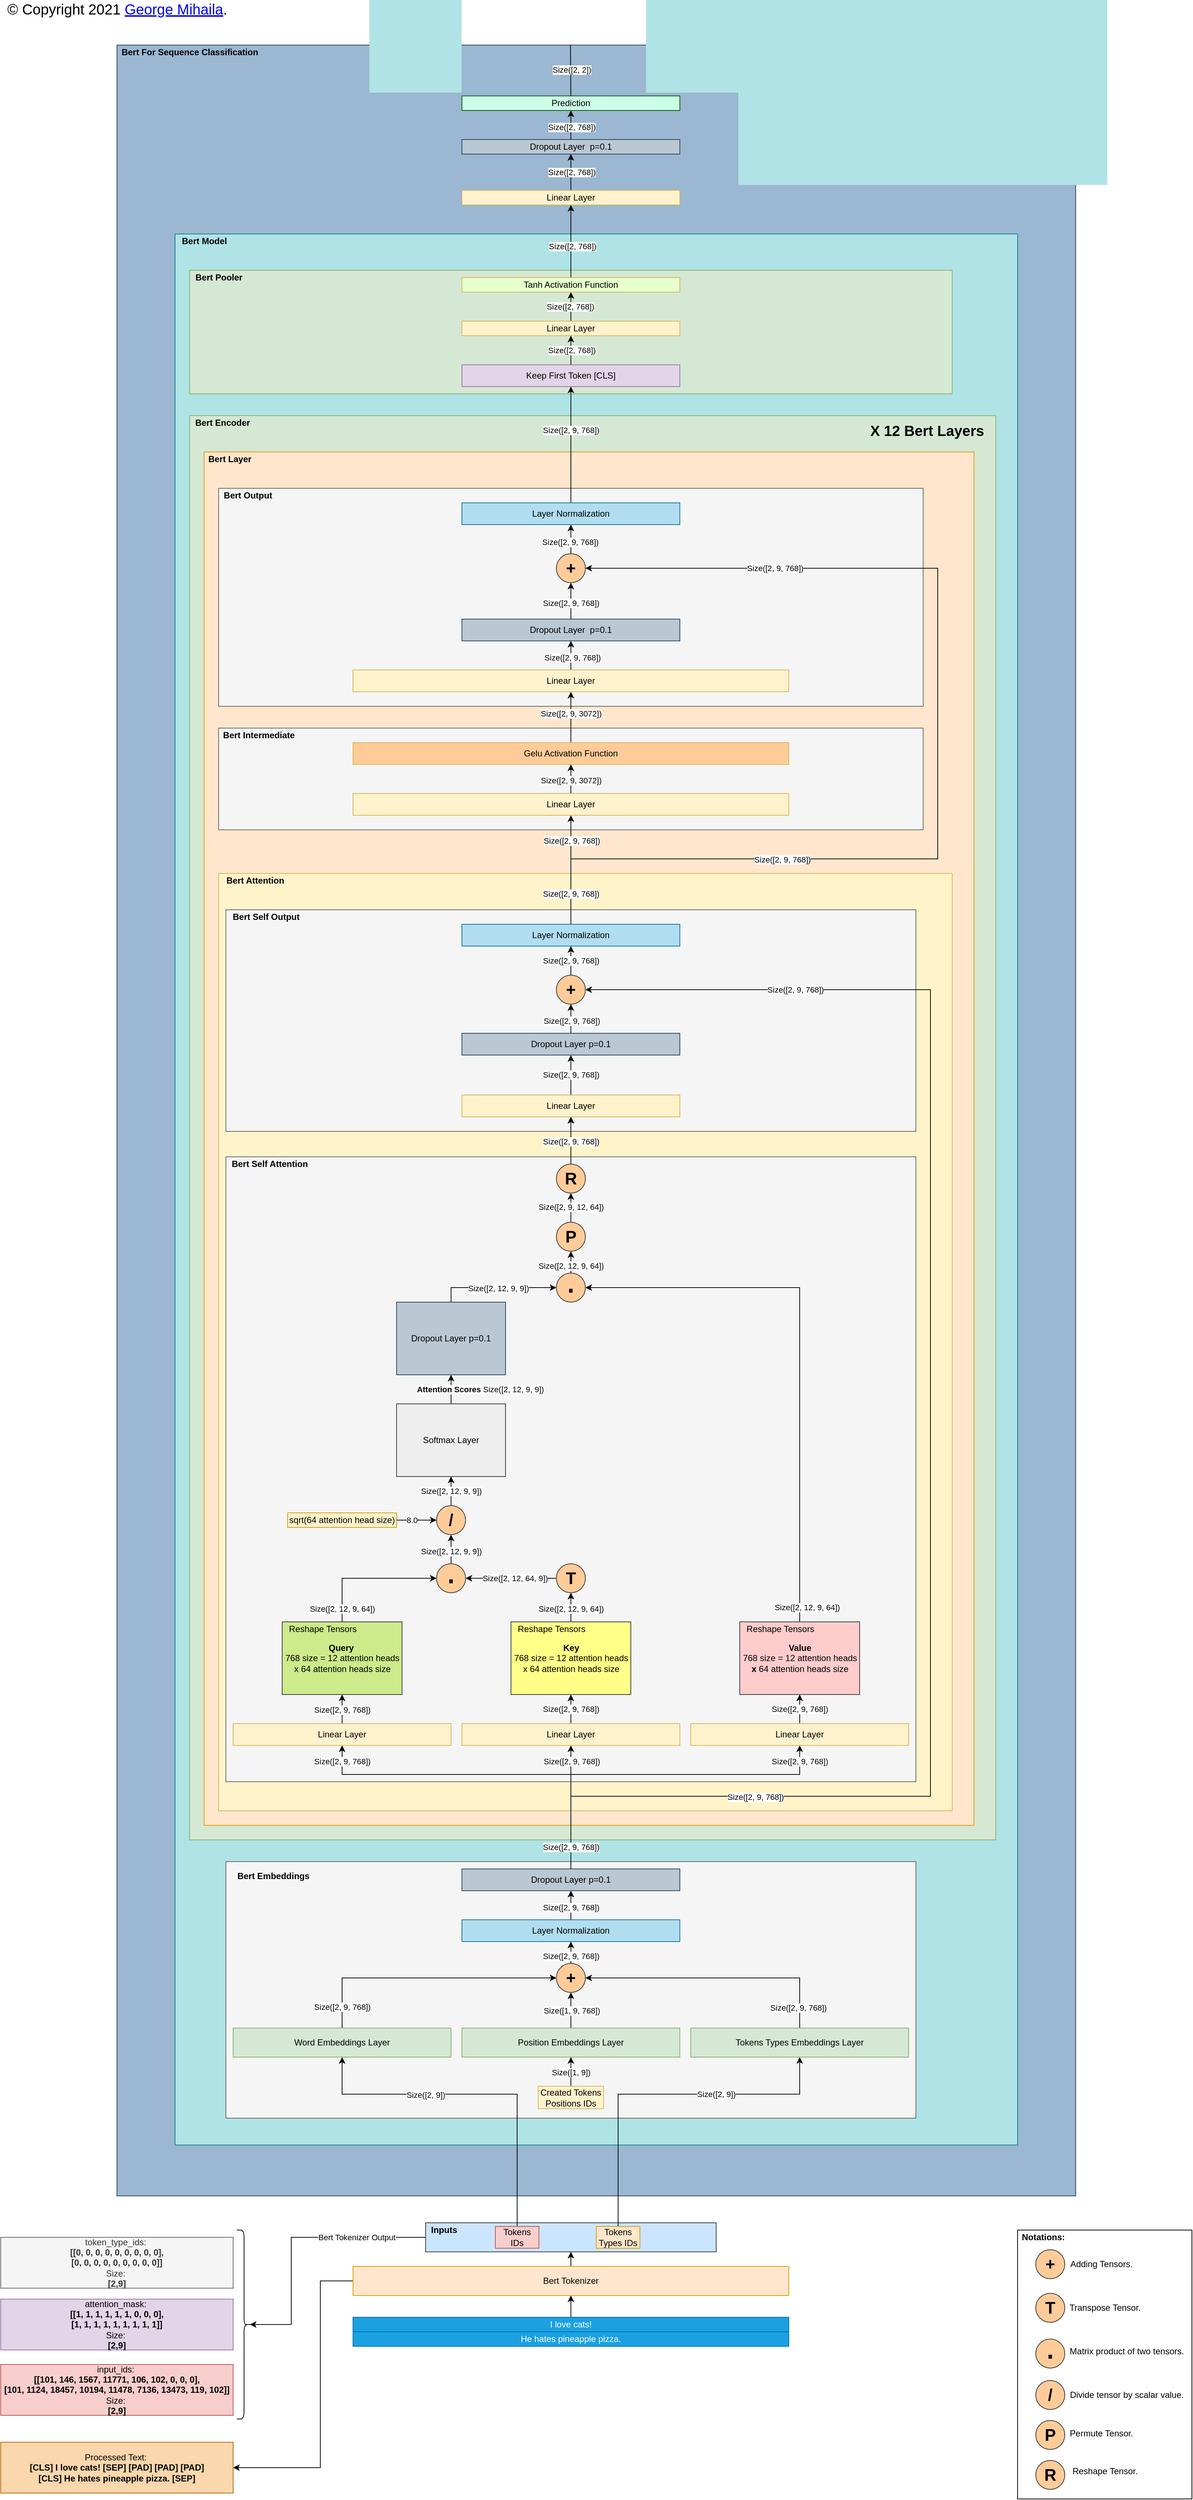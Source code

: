 <mxfile version="13.6.2" type="device"><diagram id="_HLWoPTl8mygX4-KRio4" name="Page-1"><mxGraphModel dx="1796" dy="2830" grid="1" gridSize="10" guides="1" tooltips="1" connect="1" arrows="1" fold="1" page="1" pageScale="1" pageWidth="850" pageHeight="1100" math="0" shadow="0"><root><mxCell id="0"/><mxCell id="1" parent="0"/><mxCell id="aA5mKK5azMRMXM0Omi67-306" value="" style="rounded=0;whiteSpace=wrap;html=1;fillColor=none;" parent="1" vertex="1"><mxGeometry x="1000" y="1567" width="240" height="370" as="geometry"/></mxCell><mxCell id="aA5mKK5azMRMXM0Omi67-301" value="" style="rounded=0;whiteSpace=wrap;html=1;fontColor=#ffffff;strokeColor=#314354;fillColor=#9BB7D1;" parent="1" vertex="1"><mxGeometry x="-240" y="-1440" width="1320" height="2960" as="geometry"/></mxCell><mxCell id="aA5mKK5azMRMXM0Omi67-231" value="" style="rounded=0;whiteSpace=wrap;html=1;fillColor=#b0e3e6;strokeColor=#0e8088;" parent="1" vertex="1"><mxGeometry x="-160" y="-1180" width="1160" height="2630" as="geometry"/></mxCell><mxCell id="aA5mKK5azMRMXM0Omi67-4" value="" style="rounded=0;whiteSpace=wrap;html=1;fillColor=#d5e8d4;strokeColor=#82b366;" parent="1" vertex="1"><mxGeometry x="-140" y="-1130" width="1050" height="170" as="geometry"/></mxCell><mxCell id="aA5mKK5azMRMXM0Omi67-210" value="" style="rounded=0;whiteSpace=wrap;html=1;fillColor=#d5e8d4;strokeColor=#82b366;" parent="1" vertex="1"><mxGeometry x="-140" y="-930" width="1110" height="1960" as="geometry"/></mxCell><mxCell id="aA5mKK5azMRMXM0Omi67-207" value="" style="rounded=0;whiteSpace=wrap;html=1;fillColor=#ffe6cc;strokeColor=#d79b00;" parent="1" vertex="1"><mxGeometry x="-120" y="-880" width="1060" height="1890" as="geometry"/></mxCell><mxCell id="k_VN-abqXO1knsiIaAok-62" value="" style="rounded=0;whiteSpace=wrap;html=1;fillColor=#f5f5f5;strokeColor=#666666;fontColor=#333333;" parent="1" vertex="1"><mxGeometry x="-100" y="-830" width="970" height="300" as="geometry"/></mxCell><mxCell id="aA5mKK5azMRMXM0Omi67-193" value="" style="rounded=0;whiteSpace=wrap;html=1;fontColor=#333333;fillColor=#f5f5f5;strokeColor=#666666;" parent="1" vertex="1"><mxGeometry x="-100" y="-500" width="970" height="140" as="geometry"/></mxCell><mxCell id="aA5mKK5azMRMXM0Omi67-185" value="" style="rounded=0;whiteSpace=wrap;html=1;strokeColor=#d6b656;fillColor=#FFF4C9;" parent="1" vertex="1"><mxGeometry x="-100" y="-300" width="1010" height="1290" as="geometry"/></mxCell><mxCell id="aA5mKK5azMRMXM0Omi67-183" value="" style="rounded=0;whiteSpace=wrap;html=1;fillColor=#f5f5f5;strokeColor=#666666;fontColor=#333333;" parent="1" vertex="1"><mxGeometry x="-90" y="-250" width="950" height="305" as="geometry"/></mxCell><mxCell id="aA5mKK5azMRMXM0Omi67-256" value="" style="edgeStyle=orthogonalEdgeStyle;rounded=0;orthogonalLoop=1;jettySize=auto;html=1;fontColor=#000000;" parent="1" source="aA5mKK5azMRMXM0Omi67-171" target="aA5mKK5azMRMXM0Omi67-173" edge="1"><mxGeometry relative="1" as="geometry"/></mxCell><mxCell id="aA5mKK5azMRMXM0Omi67-171" value="" style="rounded=0;whiteSpace=wrap;html=1;fillColor=#f5f5f5;strokeColor=#666666;fontColor=#333333;" parent="1" vertex="1"><mxGeometry x="-90" y="90" width="950" height="860" as="geometry"/></mxCell><mxCell id="aA5mKK5azMRMXM0Omi67-234" style="edgeStyle=orthogonalEdgeStyle;rounded=0;orthogonalLoop=1;jettySize=auto;html=1;exitX=0;exitY=0.5;exitDx=0;exitDy=0;entryX=0.1;entryY=0.5;entryDx=0;entryDy=0;entryPerimeter=0;fontColor=#000000;" parent="1" source="aA5mKK5azMRMXM0Omi67-156" target="aA5mKK5azMRMXM0Omi67-233" edge="1"><mxGeometry relative="1" as="geometry"><Array as="points"><mxPoint y="1577"/><mxPoint y="1697"/></Array></mxGeometry></mxCell><mxCell id="aA5mKK5azMRMXM0Omi67-235" value="Bert Tokenizer Output" style="edgeLabel;html=1;align=center;verticalAlign=middle;resizable=0;points=[];fontColor=#000000;" parent="aA5mKK5azMRMXM0Omi67-234" vertex="1" connectable="0"><mxGeometry x="-0.423" relative="1" as="geometry"><mxPoint x="9.29" as="offset"/></mxGeometry></mxCell><mxCell id="aA5mKK5azMRMXM0Omi67-156" value="" style="rounded=0;whiteSpace=wrap;html=1;fillColor=#cce5ff;strokeColor=#36393d;" parent="1" vertex="1"><mxGeometry x="185" y="1557" width="400" height="40" as="geometry"/></mxCell><mxCell id="aA5mKK5azMRMXM0Omi67-82" value="" style="rounded=0;whiteSpace=wrap;html=1;fillColor=#f5f5f5;strokeColor=#666666;fontColor=#333333;" parent="1" vertex="1"><mxGeometry x="-90" y="1060" width="950" height="353" as="geometry"/></mxCell><mxCell id="aA5mKK5azMRMXM0Omi67-70" style="edgeStyle=orthogonalEdgeStyle;rounded=0;orthogonalLoop=1;jettySize=auto;html=1;exitX=0.5;exitY=0;exitDx=0;exitDy=0;entryX=0.5;entryY=1;entryDx=0;entryDy=0;" parent="1" source="k_VN-abqXO1knsiIaAok-1" target="k_VN-abqXO1knsiIaAok-2" edge="1"><mxGeometry relative="1" as="geometry"/></mxCell><mxCell id="k_VN-abqXO1knsiIaAok-1" value="I love cats!" style="rounded=0;whiteSpace=wrap;html=1;fillColor=#1ba1e2;strokeColor=#006EAF;fontColor=#ffffff;" parent="1" vertex="1"><mxGeometry x="85" y="1687" width="600" height="20" as="geometry"/></mxCell><mxCell id="aA5mKK5azMRMXM0Omi67-157" style="edgeStyle=orthogonalEdgeStyle;rounded=0;orthogonalLoop=1;jettySize=auto;html=1;exitX=0.5;exitY=0;exitDx=0;exitDy=0;entryX=0.5;entryY=1;entryDx=0;entryDy=0;" parent="1" source="k_VN-abqXO1knsiIaAok-2" target="aA5mKK5azMRMXM0Omi67-156" edge="1"><mxGeometry relative="1" as="geometry"/></mxCell><mxCell id="aA5mKK5azMRMXM0Omi67-309" style="edgeStyle=orthogonalEdgeStyle;rounded=0;orthogonalLoop=1;jettySize=auto;html=1;exitX=0;exitY=0.5;exitDx=0;exitDy=0;entryX=1;entryY=0.5;entryDx=0;entryDy=0;fontColor=#000000;" parent="1" source="k_VN-abqXO1knsiIaAok-2" target="aA5mKK5azMRMXM0Omi67-308" edge="1"><mxGeometry relative="1" as="geometry"><Array as="points"><mxPoint x="40" y="1637"/><mxPoint x="40" y="1894"/></Array></mxGeometry></mxCell><UserObject label="Bert Tokenizer" id="k_VN-abqXO1knsiIaAok-2"><mxCell style="rounded=0;whiteSpace=wrap;html=1;fillColor=#ffe6cc;strokeColor=#d79b00;" parent="1" vertex="1"><mxGeometry x="85" y="1617" width="600" height="40" as="geometry"/></mxCell></UserObject><mxCell id="aA5mKK5azMRMXM0Omi67-94" style="edgeStyle=orthogonalEdgeStyle;rounded=0;orthogonalLoop=1;jettySize=auto;html=1;exitX=0.5;exitY=0;exitDx=0;exitDy=0;entryX=0.5;entryY=1;entryDx=0;entryDy=0;" parent="1" source="k_VN-abqXO1knsiIaAok-8" target="k_VN-abqXO1knsiIaAok-20" edge="1"><mxGeometry relative="1" as="geometry"/></mxCell><mxCell id="aA5mKK5azMRMXM0Omi67-311" value="Size([2, 9, 768])" style="edgeLabel;html=1;align=center;verticalAlign=middle;resizable=0;points=[];fontColor=#000000;" parent="aA5mKK5azMRMXM0Omi67-94" vertex="1" connectable="0"><mxGeometry x="0.739" y="-1" relative="1" as="geometry"><mxPoint as="offset"/></mxGeometry></mxCell><mxCell id="aA5mKK5azMRMXM0Omi67-95" style="edgeStyle=orthogonalEdgeStyle;rounded=0;orthogonalLoop=1;jettySize=auto;html=1;exitX=0.5;exitY=0;exitDx=0;exitDy=0;entryX=0.5;entryY=1;entryDx=0;entryDy=0;" parent="1" source="k_VN-abqXO1knsiIaAok-8" target="k_VN-abqXO1knsiIaAok-21" edge="1"><mxGeometry relative="1" as="geometry"><Array as="points"><mxPoint x="385" y="940"/><mxPoint x="700" y="940"/></Array></mxGeometry></mxCell><mxCell id="aA5mKK5azMRMXM0Omi67-312" value="Size([2, 9, 768])" style="edgeLabel;html=1;align=center;verticalAlign=middle;resizable=0;points=[];fontColor=#000000;" parent="aA5mKK5azMRMXM0Omi67-95" vertex="1" connectable="0"><mxGeometry x="0.912" relative="1" as="geometry"><mxPoint as="offset"/></mxGeometry></mxCell><mxCell id="aA5mKK5azMRMXM0Omi67-160" style="edgeStyle=orthogonalEdgeStyle;rounded=0;orthogonalLoop=1;jettySize=auto;html=1;exitX=0.5;exitY=0;exitDx=0;exitDy=0;entryX=0.5;entryY=1;entryDx=0;entryDy=0;" parent="1" source="k_VN-abqXO1knsiIaAok-8" target="k_VN-abqXO1knsiIaAok-19" edge="1"><mxGeometry relative="1" as="geometry"><Array as="points"><mxPoint x="385" y="940"/><mxPoint x="70" y="940"/></Array></mxGeometry></mxCell><mxCell id="aA5mKK5azMRMXM0Omi67-310" value="Size([2, 9, 768])" style="edgeLabel;html=1;align=center;verticalAlign=middle;resizable=0;points=[];fontColor=#000000;" parent="aA5mKK5azMRMXM0Omi67-160" vertex="1" connectable="0"><mxGeometry x="0.912" relative="1" as="geometry"><mxPoint as="offset"/></mxGeometry></mxCell><mxCell id="aA5mKK5azMRMXM0Omi67-271" style="edgeStyle=orthogonalEdgeStyle;rounded=0;orthogonalLoop=1;jettySize=auto;html=1;exitX=0.5;exitY=0;exitDx=0;exitDy=0;entryX=1;entryY=0.5;entryDx=0;entryDy=0;fontColor=#000000;" parent="1" source="k_VN-abqXO1knsiIaAok-8" target="aA5mKK5azMRMXM0Omi67-262" edge="1"><mxGeometry relative="1" as="geometry"><Array as="points"><mxPoint x="385" y="970"/><mxPoint x="880" y="970"/><mxPoint x="880" y="-140"/></Array></mxGeometry></mxCell><mxCell id="aA5mKK5azMRMXM0Omi67-275" value="Size([2, 9, 768])" style="edgeLabel;html=1;align=center;verticalAlign=middle;resizable=0;points=[];fontColor=#000000;" parent="aA5mKK5azMRMXM0Omi67-271" vertex="1" connectable="0"><mxGeometry x="0.822" relative="1" as="geometry"><mxPoint x="95" as="offset"/></mxGeometry></mxCell><mxCell id="aA5mKK5azMRMXM0Omi67-276" value="Size([2, 9, 768])" style="edgeLabel;html=1;align=center;verticalAlign=middle;resizable=0;points=[];fontColor=#000000;" parent="aA5mKK5azMRMXM0Omi67-271" vertex="1" connectable="0"><mxGeometry x="-0.675" y="-1" relative="1" as="geometry"><mxPoint as="offset"/></mxGeometry></mxCell><mxCell id="k_VN-abqXO1knsiIaAok-8" value="Dropout Layer p=0.1" style="rounded=0;whiteSpace=wrap;html=1;fillColor=#bac8d3;strokeColor=#23445d;" parent="1" vertex="1"><mxGeometry x="235" y="1070" width="300" height="30" as="geometry"/></mxCell><mxCell id="aA5mKK5azMRMXM0Omi67-138" style="edgeStyle=orthogonalEdgeStyle;rounded=0;orthogonalLoop=1;jettySize=auto;html=1;exitX=0.5;exitY=0;exitDx=0;exitDy=0;entryX=0.5;entryY=1;entryDx=0;entryDy=0;" parent="1" source="k_VN-abqXO1knsiIaAok-24" target="aA5mKK5azMRMXM0Omi67-137" edge="1"><mxGeometry relative="1" as="geometry"/></mxCell><mxCell id="aA5mKK5azMRMXM0Omi67-139" value="&lt;b&gt;Attention Scores&lt;/b&gt; Size([2, 12, 9, 9])" style="edgeLabel;html=1;align=center;verticalAlign=middle;resizable=0;points=[];" parent="aA5mKK5azMRMXM0Omi67-138" vertex="1" connectable="0"><mxGeometry x="0.003" y="11" relative="1" as="geometry"><mxPoint x="51" as="offset"/></mxGeometry></mxCell><mxCell id="k_VN-abqXO1knsiIaAok-24" value="Softmax Layer" style="rounded=0;whiteSpace=wrap;html=1;fillColor=#eeeeee;strokeColor=#36393d;" parent="1" vertex="1"><mxGeometry x="145" y="430" width="150" height="100" as="geometry"/></mxCell><mxCell id="aA5mKK5azMRMXM0Omi67-5" value="&lt;b&gt;Bert Pooler&lt;/b&gt;" style="text;html=1;align=center;verticalAlign=middle;resizable=0;points=[];autosize=1;" parent="1" vertex="1"><mxGeometry x="-140" y="-1130" width="80" height="20" as="geometry"/></mxCell><mxCell id="k_VN-abqXO1knsiIaAok-63" value="&lt;b&gt;Bert Output&lt;/b&gt;" style="text;html=1;align=center;verticalAlign=middle;resizable=0;points=[];autosize=1;" parent="1" vertex="1"><mxGeometry x="-100" y="-830.002" width="80" height="20" as="geometry"/></mxCell><mxCell id="aA5mKK5azMRMXM0Omi67-14" value="He hates pineapple pizza." style="rounded=0;whiteSpace=wrap;html=1;fillColor=#1ba1e2;strokeColor=#006EAF;fontColor=#ffffff;" parent="1" vertex="1"><mxGeometry x="85" y="1707" width="600" height="20" as="geometry"/></mxCell><mxCell id="aA5mKK5azMRMXM0Omi67-304" style="edgeStyle=orthogonalEdgeStyle;rounded=0;orthogonalLoop=1;jettySize=auto;html=1;exitX=0.5;exitY=0;exitDx=0;exitDy=0;entryX=0.5;entryY=1;entryDx=0;entryDy=0;fontColor=#000000;" parent="1" source="k_VN-abqXO1knsiIaAok-6" target="aA5mKK5azMRMXM0Omi67-50" edge="1"><mxGeometry relative="1" as="geometry"><Array as="points"><mxPoint x="450" y="1380"/><mxPoint x="700" y="1380"/></Array></mxGeometry></mxCell><mxCell id="aA5mKK5azMRMXM0Omi67-305" value="Size([2, 9])" style="edgeLabel;html=1;align=center;verticalAlign=middle;resizable=0;points=[];fontColor=#000000;" parent="aA5mKK5azMRMXM0Omi67-304" vertex="1" connectable="0"><mxGeometry x="0.314" y="-1" relative="1" as="geometry"><mxPoint x="-0.5" y="-1" as="offset"/></mxGeometry></mxCell><mxCell id="k_VN-abqXO1knsiIaAok-6" value="Tokens Types IDs" style="rounded=0;whiteSpace=wrap;html=1;fillColor=#ffe6cc;strokeColor=#d79b00;" parent="1" vertex="1"><mxGeometry x="420" y="1562" width="60" height="30" as="geometry"/></mxCell><mxCell id="aA5mKK5azMRMXM0Omi67-27" value="&lt;span&gt;token_type_ids:&amp;nbsp;&lt;/span&gt;&lt;br&gt;&lt;b&gt;[[0, 0, 0, 0, 0, 0, 0, 0, 0], &lt;br&gt;[0, 0, 0, 0, 0, 0, 0, 0, 0]]&lt;/b&gt;&lt;br&gt;&lt;div&gt;&lt;span&gt;Size:&amp;nbsp;&lt;/span&gt;&lt;/div&gt;&lt;div&gt;&lt;b&gt;[2,9]&lt;/b&gt;&lt;/div&gt;" style="rounded=0;whiteSpace=wrap;html=1;fillColor=#f5f5f5;align=center;verticalAlign=middle;textDirection=ltr;strokeColor=#666666;fontColor=#333333;" parent="1" vertex="1"><mxGeometry x="-400" y="1577" width="320" height="70" as="geometry"/></mxCell><mxCell id="aA5mKK5azMRMXM0Omi67-302" style="edgeStyle=orthogonalEdgeStyle;rounded=0;orthogonalLoop=1;jettySize=auto;html=1;exitX=0.5;exitY=0;exitDx=0;exitDy=0;entryX=0.5;entryY=1;entryDx=0;entryDy=0;fontColor=#000000;" parent="1" source="aA5mKK5azMRMXM0Omi67-28" target="aA5mKK5azMRMXM0Omi67-48" edge="1"><mxGeometry relative="1" as="geometry"><Array as="points"><mxPoint x="311" y="1380"/><mxPoint x="70" y="1380"/></Array></mxGeometry></mxCell><mxCell id="aA5mKK5azMRMXM0Omi67-303" value="Size([2, 9])" style="edgeLabel;html=1;align=center;verticalAlign=middle;resizable=0;points=[];fontColor=#000000;" parent="aA5mKK5azMRMXM0Omi67-302" vertex="1" connectable="0"><mxGeometry x="0.386" y="1" relative="1" as="geometry"><mxPoint x="20.33" as="offset"/></mxGeometry></mxCell><mxCell id="aA5mKK5azMRMXM0Omi67-28" value="Tokens IDs" style="rounded=0;whiteSpace=wrap;html=1;fillColor=#f8cecc;strokeColor=#b85450;" parent="1" vertex="1"><mxGeometry x="281" y="1562" width="60" height="30" as="geometry"/></mxCell><mxCell id="aA5mKK5azMRMXM0Omi67-31" value="&lt;span&gt;attention_mask:&amp;nbsp;&lt;/span&gt;&lt;br&gt;&lt;b&gt;[[1, 1, 1, 1, 1, 1, 0, 0, 0], &lt;br&gt;[1, 1, 1, 1, 1, 1, 1, 1, 1]]&lt;/b&gt;&lt;br&gt;&lt;div&gt;&lt;span&gt;Size:&amp;nbsp;&lt;/span&gt;&lt;/div&gt;&lt;div&gt;&lt;b&gt;[2,9]&lt;/b&gt;&lt;/div&gt;" style="rounded=0;whiteSpace=wrap;html=1;fillColor=#e1d5e7;align=center;verticalAlign=middle;textDirection=ltr;strokeColor=#9673a6;" parent="1" vertex="1"><mxGeometry x="-400" y="1662" width="320" height="70" as="geometry"/></mxCell><mxCell id="aA5mKK5azMRMXM0Omi67-32" value="&lt;span&gt;input_ids:&amp;nbsp;&lt;/span&gt;&lt;br&gt;&lt;b&gt;[[101, 146, 1567, 11771, 106, 102, 0, 0, 0],&lt;br&gt;[101, 1124, 18457, 10194, 11478, 7136, 13473, 119, 102]]&lt;/b&gt;&lt;br&gt;&lt;div&gt;&lt;span&gt;Size:&amp;nbsp;&lt;/span&gt;&lt;/div&gt;&lt;div&gt;&lt;b&gt;[2,9]&lt;/b&gt;&lt;/div&gt;" style="rounded=0;whiteSpace=wrap;html=1;fillColor=#f8cecc;align=center;verticalAlign=middle;textDirection=ltr;strokeColor=#b85450;" parent="1" vertex="1"><mxGeometry x="-400" y="1752" width="320" height="70" as="geometry"/></mxCell><mxCell id="aA5mKK5azMRMXM0Omi67-40" value="&lt;b&gt;Inputs&lt;/b&gt;" style="text;html=1;align=center;verticalAlign=middle;resizable=0;points=[];autosize=1;" parent="1" vertex="1"><mxGeometry x="185" y="1557" width="50" height="20" as="geometry"/></mxCell><mxCell id="aA5mKK5azMRMXM0Omi67-63" style="edgeStyle=orthogonalEdgeStyle;rounded=0;orthogonalLoop=1;jettySize=auto;html=1;exitX=0.5;exitY=0;exitDx=0;exitDy=0;entryX=0;entryY=0.5;entryDx=0;entryDy=0;" parent="1" source="aA5mKK5azMRMXM0Omi67-48" target="aA5mKK5azMRMXM0Omi67-62" edge="1"><mxGeometry relative="1" as="geometry"/></mxCell><mxCell id="aA5mKK5azMRMXM0Omi67-76" value="Size([2, 9, 768])" style="edgeLabel;html=1;align=center;verticalAlign=middle;resizable=0;points=[];" parent="aA5mKK5azMRMXM0Omi67-63" vertex="1" connectable="0"><mxGeometry x="-0.771" y="-1" relative="1" as="geometry"><mxPoint x="-1" y="12" as="offset"/></mxGeometry></mxCell><mxCell id="aA5mKK5azMRMXM0Omi67-48" value="Word Embeddings Layer" style="rounded=0;whiteSpace=wrap;html=1;fillColor=#d5e8d4;strokeColor=#82b366;" parent="1" vertex="1"><mxGeometry x="-80" y="1289" width="300" height="40" as="geometry"/></mxCell><mxCell id="aA5mKK5azMRMXM0Omi67-64" style="edgeStyle=orthogonalEdgeStyle;rounded=0;orthogonalLoop=1;jettySize=auto;html=1;exitX=0.5;exitY=0;exitDx=0;exitDy=0;entryX=0.5;entryY=1;entryDx=0;entryDy=0;" parent="1" source="aA5mKK5azMRMXM0Omi67-49" target="aA5mKK5azMRMXM0Omi67-62" edge="1"><mxGeometry relative="1" as="geometry"/></mxCell><mxCell id="aA5mKK5azMRMXM0Omi67-77" value="Size([1, 9, 768])" style="edgeLabel;html=1;align=center;verticalAlign=middle;resizable=0;points=[];" parent="aA5mKK5azMRMXM0Omi67-64" vertex="1" connectable="0"><mxGeometry y="-1" relative="1" as="geometry"><mxPoint as="offset"/></mxGeometry></mxCell><mxCell id="aA5mKK5azMRMXM0Omi67-49" value="Position Embeddings Layer" style="rounded=0;whiteSpace=wrap;html=1;fillColor=#d5e8d4;strokeColor=#82b366;" parent="1" vertex="1"><mxGeometry x="235" y="1289" width="300" height="40" as="geometry"/></mxCell><mxCell id="aA5mKK5azMRMXM0Omi67-65" style="edgeStyle=orthogonalEdgeStyle;rounded=0;orthogonalLoop=1;jettySize=auto;html=1;exitX=0.5;exitY=0;exitDx=0;exitDy=0;entryX=1;entryY=0.5;entryDx=0;entryDy=0;" parent="1" source="aA5mKK5azMRMXM0Omi67-50" target="aA5mKK5azMRMXM0Omi67-62" edge="1"><mxGeometry relative="1" as="geometry"/></mxCell><mxCell id="aA5mKK5azMRMXM0Omi67-78" value="Size([2, 9, 768])" style="edgeLabel;html=1;align=center;verticalAlign=middle;resizable=0;points=[];" parent="aA5mKK5azMRMXM0Omi67-65" vertex="1" connectable="0"><mxGeometry x="-0.814" y="2" relative="1" as="geometry"><mxPoint y="6" as="offset"/></mxGeometry></mxCell><mxCell id="aA5mKK5azMRMXM0Omi67-50" value="Tokens Types Embeddings Layer" style="rounded=0;whiteSpace=wrap;html=1;fillColor=#d5e8d4;strokeColor=#82b366;" parent="1" vertex="1"><mxGeometry x="550" y="1289" width="300" height="40" as="geometry"/></mxCell><mxCell id="aA5mKK5azMRMXM0Omi67-58" style="edgeStyle=orthogonalEdgeStyle;rounded=0;orthogonalLoop=1;jettySize=auto;html=1;exitX=0.5;exitY=0;exitDx=0;exitDy=0;entryX=0.5;entryY=1;entryDx=0;entryDy=0;" parent="1" source="aA5mKK5azMRMXM0Omi67-57" target="aA5mKK5azMRMXM0Omi67-49" edge="1"><mxGeometry relative="1" as="geometry"/></mxCell><mxCell id="aA5mKK5azMRMXM0Omi67-85" value="Size([1, 9])" style="edgeLabel;html=1;align=center;verticalAlign=middle;resizable=0;points=[];" parent="aA5mKK5azMRMXM0Omi67-58" vertex="1" connectable="0"><mxGeometry x="-0.25" relative="1" as="geometry"><mxPoint y="-4" as="offset"/></mxGeometry></mxCell><mxCell id="aA5mKK5azMRMXM0Omi67-57" value="Created Tokens Positions IDs" style="rounded=0;whiteSpace=wrap;html=1;fillColor=#fff2cc;strokeColor=#d6b656;" parent="1" vertex="1"><mxGeometry x="340" y="1369" width="90" height="31" as="geometry"/></mxCell><mxCell id="aA5mKK5azMRMXM0Omi67-79" style="edgeStyle=orthogonalEdgeStyle;rounded=0;orthogonalLoop=1;jettySize=auto;html=1;exitX=0.5;exitY=0;exitDx=0;exitDy=0;entryX=0.5;entryY=1;entryDx=0;entryDy=0;" parent="1" source="aA5mKK5azMRMXM0Omi67-62" target="k_VN-abqXO1knsiIaAok-7" edge="1"><mxGeometry relative="1" as="geometry"/></mxCell><mxCell id="aA5mKK5azMRMXM0Omi67-80" value="Size([2, 9, 768])" style="edgeLabel;html=1;align=center;verticalAlign=middle;resizable=0;points=[];" parent="aA5mKK5azMRMXM0Omi67-79" vertex="1" connectable="0"><mxGeometry x="-0.3" relative="1" as="geometry"><mxPoint as="offset"/></mxGeometry></mxCell><mxCell id="aA5mKK5azMRMXM0Omi67-62" value="&lt;b&gt;&lt;font style=&quot;font-size: 23px&quot;&gt;+&lt;/font&gt;&lt;/b&gt;" style="ellipse;whiteSpace=wrap;html=1;aspect=fixed;fillColor=#ffcc99;strokeColor=#36393d;" parent="1" vertex="1"><mxGeometry x="365" y="1200" width="40" height="40" as="geometry"/></mxCell><mxCell id="k_VN-abqXO1knsiIaAok-16" value="&lt;b&gt;Bert Embeddings&lt;/b&gt;" style="text;html=1;align=center;verticalAlign=middle;resizable=0;points=[];autosize=1;" parent="1" vertex="1"><mxGeometry x="-80" y="1070" width="110" height="20" as="geometry"/></mxCell><mxCell id="aA5mKK5azMRMXM0Omi67-68" style="edgeStyle=orthogonalEdgeStyle;rounded=0;orthogonalLoop=1;jettySize=auto;html=1;exitX=0.5;exitY=0;exitDx=0;exitDy=0;entryX=0.5;entryY=1;entryDx=0;entryDy=0;" parent="1" source="k_VN-abqXO1knsiIaAok-7" target="k_VN-abqXO1knsiIaAok-8" edge="1"><mxGeometry relative="1" as="geometry"/></mxCell><mxCell id="aA5mKK5azMRMXM0Omi67-69" value="Size([2, 9, 768])" style="edgeLabel;html=1;align=center;verticalAlign=middle;resizable=0;points=[];" parent="aA5mKK5azMRMXM0Omi67-68" vertex="1" connectable="0"><mxGeometry x="-0.12" relative="1" as="geometry"><mxPoint as="offset"/></mxGeometry></mxCell><mxCell id="k_VN-abqXO1knsiIaAok-7" value="Layer Normalization" style="rounded=0;whiteSpace=wrap;html=1;fillColor=#b1ddf0;strokeColor=#10739e;" parent="1" vertex="1"><mxGeometry x="235" y="1140" width="300" height="30" as="geometry"/></mxCell><mxCell id="aA5mKK5azMRMXM0Omi67-87" value="&lt;b&gt;Bert Layer&lt;/b&gt;" style="text;html=1;align=center;verticalAlign=middle;resizable=0;points=[];autosize=1;" parent="1" vertex="1"><mxGeometry x="-120" y="-880" width="70" height="20" as="geometry"/></mxCell><mxCell id="aA5mKK5azMRMXM0Omi67-89" value="&lt;b&gt;Bert Self Attention&lt;/b&gt;" style="text;html=1;align=center;verticalAlign=middle;resizable=0;points=[];autosize=1;" parent="1" vertex="1"><mxGeometry x="-90" y="90" width="120" height="20" as="geometry"/></mxCell><mxCell id="aA5mKK5azMRMXM0Omi67-114" style="edgeStyle=orthogonalEdgeStyle;rounded=0;orthogonalLoop=1;jettySize=auto;html=1;exitX=0.5;exitY=0;exitDx=0;exitDy=0;entryX=0.5;entryY=1;entryDx=0;entryDy=0;" parent="1" source="k_VN-abqXO1knsiIaAok-21" target="aA5mKK5azMRMXM0Omi67-107" edge="1"><mxGeometry relative="1" as="geometry"/></mxCell><mxCell id="aA5mKK5azMRMXM0Omi67-117" value="Size([2, 9, 768])" style="edgeLabel;html=1;align=center;verticalAlign=middle;resizable=0;points=[];" parent="aA5mKK5azMRMXM0Omi67-114" vertex="1" connectable="0"><mxGeometry x="-0.108" relative="1" as="geometry"><mxPoint y="-2.5" as="offset"/></mxGeometry></mxCell><mxCell id="k_VN-abqXO1knsiIaAok-21" value="Linear Layer" style="rounded=0;whiteSpace=wrap;html=1;fillColor=#fff2cc;strokeColor=#d6b656;" parent="1" vertex="1"><mxGeometry x="550" y="870" width="300" height="30" as="geometry"/></mxCell><mxCell id="aA5mKK5azMRMXM0Omi67-113" style="edgeStyle=orthogonalEdgeStyle;rounded=0;orthogonalLoop=1;jettySize=auto;html=1;exitX=0.5;exitY=0;exitDx=0;exitDy=0;entryX=0.5;entryY=1;entryDx=0;entryDy=0;" parent="1" source="k_VN-abqXO1knsiIaAok-20" target="aA5mKK5azMRMXM0Omi67-105" edge="1"><mxGeometry relative="1" as="geometry"/></mxCell><mxCell id="aA5mKK5azMRMXM0Omi67-116" value="Size([2, 9, 768])" style="edgeLabel;html=1;align=center;verticalAlign=middle;resizable=0;points=[];" parent="aA5mKK5azMRMXM0Omi67-113" vertex="1" connectable="0"><mxGeometry x="-0.192" y="-2" relative="1" as="geometry"><mxPoint x="-2" y="-4.17" as="offset"/></mxGeometry></mxCell><mxCell id="k_VN-abqXO1knsiIaAok-20" value="Linear Layer" style="rounded=0;whiteSpace=wrap;html=1;fillColor=#fff2cc;strokeColor=#d6b656;" parent="1" vertex="1"><mxGeometry x="235" y="870" width="300" height="30" as="geometry"/></mxCell><mxCell id="aA5mKK5azMRMXM0Omi67-112" style="edgeStyle=orthogonalEdgeStyle;rounded=0;orthogonalLoop=1;jettySize=auto;html=1;exitX=0.5;exitY=0;exitDx=0;exitDy=0;entryX=0.5;entryY=1;entryDx=0;entryDy=0;" parent="1" source="k_VN-abqXO1knsiIaAok-19" target="aA5mKK5azMRMXM0Omi67-104" edge="1"><mxGeometry relative="1" as="geometry"/></mxCell><mxCell id="aA5mKK5azMRMXM0Omi67-115" value="Size([2, 9, 768])" style="edgeLabel;html=1;align=center;verticalAlign=middle;resizable=0;points=[];" parent="aA5mKK5azMRMXM0Omi67-112" vertex="1" connectable="0"><mxGeometry x="-0.067" relative="1" as="geometry"><mxPoint y="-1" as="offset"/></mxGeometry></mxCell><mxCell id="k_VN-abqXO1knsiIaAok-19" value="Linear Layer" style="rounded=0;whiteSpace=wrap;html=1;fillColor=#fff2cc;strokeColor=#d6b656;" parent="1" vertex="1"><mxGeometry x="-80" y="870" width="300" height="30" as="geometry"/></mxCell><mxCell id="aA5mKK5azMRMXM0Omi67-122" style="edgeStyle=orthogonalEdgeStyle;rounded=0;orthogonalLoop=1;jettySize=auto;html=1;exitX=0.5;exitY=0;exitDx=0;exitDy=0;entryX=0;entryY=0.5;entryDx=0;entryDy=0;" parent="1" source="aA5mKK5azMRMXM0Omi67-104" target="aA5mKK5azMRMXM0Omi67-121" edge="1"><mxGeometry relative="1" as="geometry"/></mxCell><mxCell id="aA5mKK5azMRMXM0Omi67-123" value="Size([2, 12, 9, 64])" style="edgeLabel;html=1;align=center;verticalAlign=middle;resizable=0;points=[];" parent="aA5mKK5azMRMXM0Omi67-122" vertex="1" connectable="0"><mxGeometry x="-0.715" y="1" relative="1" as="geometry"><mxPoint x="1" y="9.17" as="offset"/></mxGeometry></mxCell><mxCell id="aA5mKK5azMRMXM0Omi67-104" value="&lt;b&gt;Query&amp;nbsp;&lt;br&gt;&lt;/b&gt;768 size = 12 attention heads x 64 attention heads size" style="rounded=0;whiteSpace=wrap;html=1;fillColor=#cdeb8b;strokeColor=#36393d;" parent="1" vertex="1"><mxGeometry x="-12.5" y="730" width="165" height="100" as="geometry"/></mxCell><mxCell id="aA5mKK5azMRMXM0Omi67-124" style="edgeStyle=orthogonalEdgeStyle;rounded=0;orthogonalLoop=1;jettySize=auto;html=1;exitX=0.5;exitY=0;exitDx=0;exitDy=0;entryX=0.5;entryY=1;entryDx=0;entryDy=0;" parent="1" source="aA5mKK5azMRMXM0Omi67-105" target="aA5mKK5azMRMXM0Omi67-120" edge="1"><mxGeometry relative="1" as="geometry"/></mxCell><mxCell id="aA5mKK5azMRMXM0Omi67-125" value="Size([2, 12, 9, 64])" style="edgeLabel;html=1;align=center;verticalAlign=middle;resizable=0;points=[];" parent="aA5mKK5azMRMXM0Omi67-124" vertex="1" connectable="0"><mxGeometry x="-0.067" relative="1" as="geometry"><mxPoint as="offset"/></mxGeometry></mxCell><mxCell id="aA5mKK5azMRMXM0Omi67-105" value="&lt;b&gt;Key&lt;br&gt;&lt;/b&gt;768 size = 12 attention heads x 64 attention heads size" style="rounded=0;whiteSpace=wrap;html=1;fillColor=#ffff88;strokeColor=#36393d;" parent="1" vertex="1"><mxGeometry x="302.5" y="730" width="165" height="100" as="geometry"/></mxCell><mxCell id="aA5mKK5azMRMXM0Omi67-167" style="edgeStyle=orthogonalEdgeStyle;rounded=0;orthogonalLoop=1;jettySize=auto;html=1;exitX=0.5;exitY=0;exitDx=0;exitDy=0;entryX=1;entryY=0.5;entryDx=0;entryDy=0;" parent="1" source="aA5mKK5azMRMXM0Omi67-107" target="aA5mKK5azMRMXM0Omi67-140" edge="1"><mxGeometry relative="1" as="geometry"/></mxCell><mxCell id="aA5mKK5azMRMXM0Omi67-168" value="Size([2, 12, 9, 64])" style="edgeLabel;html=1;align=center;verticalAlign=middle;resizable=0;points=[];" parent="aA5mKK5azMRMXM0Omi67-167" vertex="1" connectable="0"><mxGeometry x="-0.397" y="1" relative="1" as="geometry"><mxPoint x="10.99" y="207.43" as="offset"/></mxGeometry></mxCell><mxCell id="aA5mKK5azMRMXM0Omi67-107" value="&lt;b&gt;Value&lt;br&gt;&lt;/b&gt;768 size = 12 attention heads &lt;b&gt;x&lt;/b&gt; 64 attention heads size" style="rounded=0;whiteSpace=wrap;html=1;fillColor=#ffcccc;strokeColor=#36393d;" parent="1" vertex="1"><mxGeometry x="617.5" y="730" width="165" height="100" as="geometry"/></mxCell><mxCell id="aA5mKK5azMRMXM0Omi67-128" style="edgeStyle=orthogonalEdgeStyle;rounded=0;orthogonalLoop=1;jettySize=auto;html=1;exitX=0;exitY=0.5;exitDx=0;exitDy=0;entryX=1;entryY=0.5;entryDx=0;entryDy=0;" parent="1" source="aA5mKK5azMRMXM0Omi67-120" target="aA5mKK5azMRMXM0Omi67-121" edge="1"><mxGeometry relative="1" as="geometry"/></mxCell><mxCell id="aA5mKK5azMRMXM0Omi67-129" value="Size([2, 12, 64, 9])" style="edgeLabel;html=1;align=center;verticalAlign=middle;resizable=0;points=[];" parent="aA5mKK5azMRMXM0Omi67-128" vertex="1" connectable="0"><mxGeometry x="-0.006" y="-2" relative="1" as="geometry"><mxPoint x="5" y="2" as="offset"/></mxGeometry></mxCell><mxCell id="aA5mKK5azMRMXM0Omi67-120" value="&lt;b&gt;&lt;font style=&quot;font-size: 23px&quot;&gt;T&lt;/font&gt;&lt;/b&gt;" style="ellipse;whiteSpace=wrap;html=1;aspect=fixed;fillColor=#ffcc99;strokeColor=#36393d;" parent="1" vertex="1"><mxGeometry x="365" y="650" width="40" height="40" as="geometry"/></mxCell><mxCell id="aA5mKK5azMRMXM0Omi67-133" style="edgeStyle=orthogonalEdgeStyle;rounded=0;orthogonalLoop=1;jettySize=auto;html=1;exitX=0.5;exitY=0;exitDx=0;exitDy=0;entryX=0.5;entryY=1;entryDx=0;entryDy=0;" parent="1" source="aA5mKK5azMRMXM0Omi67-121" target="aA5mKK5azMRMXM0Omi67-130" edge="1"><mxGeometry relative="1" as="geometry"/></mxCell><mxCell id="aA5mKK5azMRMXM0Omi67-134" value="Size([2, 12, 9, 9])" style="edgeLabel;html=1;align=center;verticalAlign=middle;resizable=0;points=[];" parent="aA5mKK5azMRMXM0Omi67-133" vertex="1" connectable="0"><mxGeometry x="-0.144" relative="1" as="geometry"><mxPoint as="offset"/></mxGeometry></mxCell><mxCell id="aA5mKK5azMRMXM0Omi67-121" value="&lt;span style=&quot;font-family: &amp;#34;calibri&amp;#34; , sans-serif ; font-size: 50px&quot;&gt;·&lt;/span&gt;" style="ellipse;whiteSpace=wrap;html=1;aspect=fixed;fillColor=#ffcc99;strokeColor=#36393d;" parent="1" vertex="1"><mxGeometry x="200" y="650" width="40" height="40" as="geometry"/></mxCell><mxCell id="aA5mKK5azMRMXM0Omi67-136" value="Size([2, 12, 9, 9])" style="edgeStyle=orthogonalEdgeStyle;rounded=0;orthogonalLoop=1;jettySize=auto;html=1;exitX=0.5;exitY=0;exitDx=0;exitDy=0;entryX=0.5;entryY=1;entryDx=0;entryDy=0;" parent="1" source="aA5mKK5azMRMXM0Omi67-130" target="k_VN-abqXO1knsiIaAok-24" edge="1"><mxGeometry relative="1" as="geometry"/></mxCell><mxCell id="aA5mKK5azMRMXM0Omi67-130" value="&lt;span style=&quot;font-size: 23px&quot;&gt;&lt;b&gt;/&lt;/b&gt;&lt;/span&gt;" style="ellipse;whiteSpace=wrap;html=1;aspect=fixed;fillColor=#ffcc99;strokeColor=#36393d;" parent="1" vertex="1"><mxGeometry x="200" y="570" width="40" height="40" as="geometry"/></mxCell><mxCell id="aA5mKK5azMRMXM0Omi67-132" style="edgeStyle=orthogonalEdgeStyle;rounded=0;orthogonalLoop=1;jettySize=auto;html=1;exitX=1;exitY=0.5;exitDx=0;exitDy=0;entryX=0;entryY=0.5;entryDx=0;entryDy=0;" parent="1" source="aA5mKK5azMRMXM0Omi67-131" target="aA5mKK5azMRMXM0Omi67-130" edge="1"><mxGeometry relative="1" as="geometry"/></mxCell><mxCell id="aA5mKK5azMRMXM0Omi67-135" value="8.0" style="edgeLabel;html=1;align=center;verticalAlign=middle;resizable=0;points=[];" parent="aA5mKK5azMRMXM0Omi67-132" vertex="1" connectable="0"><mxGeometry x="-0.239" relative="1" as="geometry"><mxPoint as="offset"/></mxGeometry></mxCell><mxCell id="aA5mKK5azMRMXM0Omi67-131" value="sqrt(64 attention head size)" style="rounded=0;whiteSpace=wrap;html=1;strokeColor=#d79b00;fillColor=#FFF2CC;" parent="1" vertex="1"><mxGeometry x="-5" y="580" width="150" height="20" as="geometry"/></mxCell><mxCell id="aA5mKK5azMRMXM0Omi67-165" style="edgeStyle=orthogonalEdgeStyle;rounded=0;orthogonalLoop=1;jettySize=auto;html=1;exitX=0.5;exitY=0;exitDx=0;exitDy=0;entryX=0;entryY=0.5;entryDx=0;entryDy=0;" parent="1" source="aA5mKK5azMRMXM0Omi67-137" target="aA5mKK5azMRMXM0Omi67-140" edge="1"><mxGeometry relative="1" as="geometry"/></mxCell><mxCell id="aA5mKK5azMRMXM0Omi67-166" value="Size([2, 12, 9, 9])" style="edgeLabel;html=1;align=center;verticalAlign=middle;resizable=0;points=[];" parent="aA5mKK5azMRMXM0Omi67-165" vertex="1" connectable="0"><mxGeometry x="0.025" y="-1" relative="1" as="geometry"><mxPoint as="offset"/></mxGeometry></mxCell><mxCell id="aA5mKK5azMRMXM0Omi67-137" value="Dropout Layer&amp;nbsp;p=0.1" style="rounded=0;whiteSpace=wrap;html=1;fillColor=#bac8d3;strokeColor=#23445d;" parent="1" vertex="1"><mxGeometry x="145" y="290" width="150" height="100" as="geometry"/></mxCell><mxCell id="aA5mKK5azMRMXM0Omi67-169" style="edgeStyle=orthogonalEdgeStyle;rounded=0;orthogonalLoop=1;jettySize=auto;html=1;exitX=0.5;exitY=0;exitDx=0;exitDy=0;entryX=0.5;entryY=1;entryDx=0;entryDy=0;" parent="1" source="aA5mKK5azMRMXM0Omi67-140" target="aA5mKK5azMRMXM0Omi67-148" edge="1"><mxGeometry relative="1" as="geometry"/></mxCell><mxCell id="aA5mKK5azMRMXM0Omi67-170" value="Size([2, 12, 9, 64])" style="edgeLabel;html=1;align=center;verticalAlign=middle;resizable=0;points=[];" parent="aA5mKK5azMRMXM0Omi67-169" vertex="1" connectable="0"><mxGeometry x="0.067" relative="1" as="geometry"><mxPoint y="6" as="offset"/></mxGeometry></mxCell><mxCell id="aA5mKK5azMRMXM0Omi67-140" value="&lt;span style=&quot;font-family: &amp;#34;calibri&amp;#34; , sans-serif ; font-size: 50px&quot;&gt;·&lt;/span&gt;" style="ellipse;whiteSpace=wrap;html=1;aspect=fixed;fillColor=#ffcc99;strokeColor=#36393d;" parent="1" vertex="1"><mxGeometry x="365" y="250" width="40" height="40" as="geometry"/></mxCell><mxCell id="aA5mKK5azMRMXM0Omi67-253" style="edgeStyle=orthogonalEdgeStyle;rounded=0;orthogonalLoop=1;jettySize=auto;html=1;exitX=0.5;exitY=0;exitDx=0;exitDy=0;entryX=0.5;entryY=1;entryDx=0;entryDy=0;fontColor=#000000;" parent="1" source="aA5mKK5azMRMXM0Omi67-148" target="aA5mKK5azMRMXM0Omi67-248" edge="1"><mxGeometry relative="1" as="geometry"/></mxCell><mxCell id="aA5mKK5azMRMXM0Omi67-255" value="Size([2, 9, 12, 64])" style="edgeLabel;html=1;align=center;verticalAlign=middle;resizable=0;points=[];fontColor=#000000;" parent="aA5mKK5azMRMXM0Omi67-253" vertex="1" connectable="0"><mxGeometry x="0.114" y="1" relative="1" as="geometry"><mxPoint x="1" y="1.57" as="offset"/></mxGeometry></mxCell><mxCell id="aA5mKK5azMRMXM0Omi67-148" value="&lt;b&gt;&lt;font style=&quot;font-size: 23px&quot;&gt;P&lt;/font&gt;&lt;/b&gt;" style="ellipse;whiteSpace=wrap;html=1;aspect=fixed;fillColor=#ffcc99;strokeColor=#36393d;" parent="1" vertex="1"><mxGeometry x="365" y="180" width="40" height="40" as="geometry"/></mxCell><mxCell id="aA5mKK5azMRMXM0Omi67-155" style="edgeStyle=orthogonalEdgeStyle;rounded=0;orthogonalLoop=1;jettySize=auto;html=1;exitX=0.5;exitY=1;exitDx=0;exitDy=0;" parent="1" source="k_VN-abqXO1knsiIaAok-6" target="k_VN-abqXO1knsiIaAok-6" edge="1"><mxGeometry relative="1" as="geometry"/></mxCell><mxCell id="aA5mKK5azMRMXM0Omi67-161" value="Size([2, 9, 768])" style="edgeLabel;html=1;align=center;verticalAlign=middle;resizable=0;points=[];" parent="1" vertex="1" connectable="0"><mxGeometry x="385" y="1040" as="geometry"/></mxCell><mxCell id="aA5mKK5azMRMXM0Omi67-172" value="&lt;b&gt;Bert Self Output&lt;/b&gt;" style="text;html=1;align=center;verticalAlign=middle;resizable=0;points=[];autosize=1;" parent="1" vertex="1"><mxGeometry x="-90" y="-250" width="110" height="20" as="geometry"/></mxCell><mxCell id="aA5mKK5azMRMXM0Omi67-261" style="edgeStyle=orthogonalEdgeStyle;rounded=0;orthogonalLoop=1;jettySize=auto;html=1;exitX=0.5;exitY=0;exitDx=0;exitDy=0;entryX=0.5;entryY=1;entryDx=0;entryDy=0;fontColor=#000000;" parent="1" source="aA5mKK5azMRMXM0Omi67-173" target="aA5mKK5azMRMXM0Omi67-260" edge="1"><mxGeometry relative="1" as="geometry"/></mxCell><mxCell id="aA5mKK5azMRMXM0Omi67-272" value="Size([2, 9, 768])" style="edgeLabel;html=1;align=center;verticalAlign=middle;resizable=0;points=[];fontColor=#000000;" parent="aA5mKK5azMRMXM0Omi67-261" vertex="1" connectable="0"><mxGeometry x="0.018" relative="1" as="geometry"><mxPoint as="offset"/></mxGeometry></mxCell><mxCell id="aA5mKK5azMRMXM0Omi67-173" value="Linear Layer" style="rounded=0;whiteSpace=wrap;html=1;fillColor=#fff2cc;strokeColor=#d6b656;" parent="1" vertex="1"><mxGeometry x="235" y="5" width="300" height="30" as="geometry"/></mxCell><mxCell id="aA5mKK5azMRMXM0Omi67-277" style="edgeStyle=orthogonalEdgeStyle;rounded=0;orthogonalLoop=1;jettySize=auto;html=1;exitX=0.5;exitY=0;exitDx=0;exitDy=0;entryX=0.5;entryY=1;entryDx=0;entryDy=0;fontColor=#000000;" parent="1" source="aA5mKK5azMRMXM0Omi67-174" target="aA5mKK5azMRMXM0Omi67-187" edge="1"><mxGeometry relative="1" as="geometry"/></mxCell><mxCell id="aA5mKK5azMRMXM0Omi67-290" value="Size([2, 9, 768])" style="edgeLabel;html=1;align=center;verticalAlign=middle;resizable=0;points=[];fontColor=#000000;" parent="aA5mKK5azMRMXM0Omi67-277" vertex="1" connectable="0"><mxGeometry x="0.533" y="-1" relative="1" as="geometry"><mxPoint as="offset"/></mxGeometry></mxCell><mxCell id="aA5mKK5azMRMXM0Omi67-288" style="edgeStyle=orthogonalEdgeStyle;rounded=0;orthogonalLoop=1;jettySize=auto;html=1;exitX=0.5;exitY=0;exitDx=0;exitDy=0;entryX=1;entryY=0.5;entryDx=0;entryDy=0;fontColor=#000000;" parent="1" source="aA5mKK5azMRMXM0Omi67-174" target="aA5mKK5azMRMXM0Omi67-282" edge="1"><mxGeometry relative="1" as="geometry"><Array as="points"><mxPoint x="385" y="-320"/><mxPoint x="890" y="-320"/><mxPoint x="890" y="-720"/></Array></mxGeometry></mxCell><mxCell id="aA5mKK5azMRMXM0Omi67-289" value="Size([2, 9, 768])" style="edgeLabel;html=1;align=center;verticalAlign=middle;resizable=0;points=[];fontColor=#000000;" parent="aA5mKK5azMRMXM0Omi67-288" vertex="1" connectable="0"><mxGeometry x="-0.895" y="-1" relative="1" as="geometry"><mxPoint x="-1" y="35" as="offset"/></mxGeometry></mxCell><mxCell id="aA5mKK5azMRMXM0Omi67-292" value="Size([2, 9, 768])" style="edgeLabel;html=1;align=center;verticalAlign=middle;resizable=0;points=[];fontColor=#000000;" parent="aA5mKK5azMRMXM0Omi67-288" vertex="1" connectable="0"><mxGeometry x="-0.509" y="-1" relative="1" as="geometry"><mxPoint x="17" as="offset"/></mxGeometry></mxCell><mxCell id="aA5mKK5azMRMXM0Omi67-293" value="Size([2, 9, 768])" style="edgeLabel;html=1;align=center;verticalAlign=middle;resizable=0;points=[];fontColor=#000000;" parent="aA5mKK5azMRMXM0Omi67-288" vertex="1" connectable="0"><mxGeometry x="0.648" relative="1" as="geometry"><mxPoint as="offset"/></mxGeometry></mxCell><mxCell id="aA5mKK5azMRMXM0Omi67-174" value="Layer Normalization" style="rounded=0;whiteSpace=wrap;html=1;fillColor=#b1ddf0;strokeColor=#10739e;" parent="1" vertex="1"><mxGeometry x="235" y="-230" width="300" height="30" as="geometry"/></mxCell><mxCell id="aA5mKK5azMRMXM0Omi67-184" value="&lt;b&gt;Bert Attention&lt;/b&gt;" style="text;html=1;align=center;verticalAlign=middle;resizable=0;points=[];autosize=1;" parent="1" vertex="1"><mxGeometry x="-100" y="-300" width="100" height="20" as="geometry"/></mxCell><mxCell id="aA5mKK5azMRMXM0Omi67-186" value="&lt;b&gt;Bert Intermediate&lt;/b&gt;" style="text;html=1;align=center;verticalAlign=middle;resizable=0;points=[];autosize=1;" parent="1" vertex="1"><mxGeometry x="-100" y="-500" width="110" height="20" as="geometry"/></mxCell><mxCell id="aA5mKK5azMRMXM0Omi67-190" style="edgeStyle=orthogonalEdgeStyle;rounded=0;orthogonalLoop=1;jettySize=auto;html=1;exitX=0.5;exitY=0;exitDx=0;exitDy=0;entryX=0.5;entryY=1;entryDx=0;entryDy=0;fontColor=#000000;" parent="1" source="aA5mKK5azMRMXM0Omi67-187" target="aA5mKK5azMRMXM0Omi67-188" edge="1"><mxGeometry relative="1" as="geometry"/></mxCell><mxCell id="aA5mKK5azMRMXM0Omi67-280" value="Size([2, 9, 3072])" style="edgeLabel;html=1;align=center;verticalAlign=middle;resizable=0;points=[];fontColor=#000000;" parent="aA5mKK5azMRMXM0Omi67-190" vertex="1" connectable="0"><mxGeometry x="-0.1" relative="1" as="geometry"><mxPoint as="offset"/></mxGeometry></mxCell><mxCell id="aA5mKK5azMRMXM0Omi67-187" value="Linear Layer" style="rounded=0;whiteSpace=wrap;html=1;fillColor=#fff2cc;strokeColor=#d6b656;" parent="1" vertex="1"><mxGeometry x="85" y="-410" width="600" height="30" as="geometry"/></mxCell><mxCell id="aA5mKK5azMRMXM0Omi67-199" style="edgeStyle=orthogonalEdgeStyle;rounded=0;orthogonalLoop=1;jettySize=auto;html=1;exitX=0.5;exitY=0;exitDx=0;exitDy=0;entryX=0.5;entryY=1;entryDx=0;entryDy=0;fontColor=#000000;" parent="1" source="aA5mKK5azMRMXM0Omi67-188" target="aA5mKK5azMRMXM0Omi67-194" edge="1"><mxGeometry relative="1" as="geometry"/></mxCell><mxCell id="aA5mKK5azMRMXM0Omi67-281" value="Size([2, 9, 3072])" style="edgeLabel;html=1;align=center;verticalAlign=middle;resizable=0;points=[];fontColor=#000000;" parent="aA5mKK5azMRMXM0Omi67-199" vertex="1" connectable="0"><mxGeometry x="0.343" relative="1" as="geometry"><mxPoint y="7" as="offset"/></mxGeometry></mxCell><mxCell id="aA5mKK5azMRMXM0Omi67-188" value="Gelu Activation Function" style="rounded=0;whiteSpace=wrap;html=1;strokeColor=#d6b656;fillColor=#FFCC99;" parent="1" vertex="1"><mxGeometry x="85" y="-480" width="600" height="30" as="geometry"/></mxCell><mxCell id="aA5mKK5azMRMXM0Omi67-203" style="edgeStyle=orthogonalEdgeStyle;rounded=0;orthogonalLoop=1;jettySize=auto;html=1;exitX=0.5;exitY=0;exitDx=0;exitDy=0;entryX=0.5;entryY=1;entryDx=0;entryDy=0;fontColor=#000000;" parent="1" source="aA5mKK5azMRMXM0Omi67-194" target="aA5mKK5azMRMXM0Omi67-196" edge="1"><mxGeometry relative="1" as="geometry"/></mxCell><mxCell id="aA5mKK5azMRMXM0Omi67-204" value="Size([2, 9, 768])" style="edgeLabel;html=1;align=center;verticalAlign=middle;resizable=0;points=[];fontColor=#000000;" parent="aA5mKK5azMRMXM0Omi67-203" vertex="1" connectable="0"><mxGeometry x="-0.126" y="-2" relative="1" as="geometry"><mxPoint as="offset"/></mxGeometry></mxCell><mxCell id="aA5mKK5azMRMXM0Omi67-194" value="Linear Layer" style="rounded=0;whiteSpace=wrap;html=1;fillColor=#fff2cc;strokeColor=#d6b656;" parent="1" vertex="1"><mxGeometry x="85" y="-580" width="600" height="30" as="geometry"/></mxCell><mxCell id="aA5mKK5azMRMXM0Omi67-213" style="edgeStyle=orthogonalEdgeStyle;rounded=0;orthogonalLoop=1;jettySize=auto;html=1;exitX=0.5;exitY=0;exitDx=0;exitDy=0;entryX=0.5;entryY=1;entryDx=0;entryDy=0;fontColor=#000000;" parent="1" source="aA5mKK5azMRMXM0Omi67-195" target="aA5mKK5azMRMXM0Omi67-212" edge="1"><mxGeometry relative="1" as="geometry"/></mxCell><mxCell id="aA5mKK5azMRMXM0Omi67-287" value="Size([2, 9, 768])" style="edgeLabel;html=1;align=center;verticalAlign=middle;resizable=0;points=[];fontColor=#000000;" parent="aA5mKK5azMRMXM0Omi67-213" vertex="1" connectable="0"><mxGeometry x="-0.612" y="-3" relative="1" as="geometry"><mxPoint x="-3" y="-69" as="offset"/></mxGeometry></mxCell><mxCell id="aA5mKK5azMRMXM0Omi67-195" value="Layer Normalization" style="rounded=0;whiteSpace=wrap;html=1;fillColor=#b1ddf0;strokeColor=#10739e;" parent="1" vertex="1"><mxGeometry x="235" y="-810" width="300" height="30" as="geometry"/></mxCell><mxCell id="aA5mKK5azMRMXM0Omi67-283" style="edgeStyle=orthogonalEdgeStyle;rounded=0;orthogonalLoop=1;jettySize=auto;html=1;exitX=0.5;exitY=0;exitDx=0;exitDy=0;entryX=0.5;entryY=1;entryDx=0;entryDy=0;fontColor=#000000;" parent="1" source="aA5mKK5azMRMXM0Omi67-196" target="aA5mKK5azMRMXM0Omi67-282" edge="1"><mxGeometry relative="1" as="geometry"/></mxCell><mxCell id="aA5mKK5azMRMXM0Omi67-285" value="Size([2, 9, 768])" style="edgeLabel;html=1;align=center;verticalAlign=middle;resizable=0;points=[];fontColor=#000000;" parent="aA5mKK5azMRMXM0Omi67-283" vertex="1" connectable="0"><mxGeometry x="-0.12" relative="1" as="geometry"><mxPoint as="offset"/></mxGeometry></mxCell><mxCell id="aA5mKK5azMRMXM0Omi67-196" value="Dropout Layer&amp;nbsp;&amp;nbsp;p=0.1" style="rounded=0;whiteSpace=wrap;html=1;fillColor=#bac8d3;strokeColor=#23445d;" parent="1" vertex="1"><mxGeometry x="235" y="-650" width="300" height="30" as="geometry"/></mxCell><mxCell id="aA5mKK5azMRMXM0Omi67-208" value="&lt;b&gt;&lt;font style=&quot;font-size: 20px&quot;&gt;X 12 Bert Layers&lt;/font&gt;&lt;/b&gt;" style="text;html=1;align=center;verticalAlign=middle;resizable=0;points=[];autosize=1;fontColor=#000000;" parent="1" vertex="1"><mxGeometry x="790" y="-920" width="170" height="20" as="geometry"/></mxCell><mxCell id="aA5mKK5azMRMXM0Omi67-209" value="&lt;b&gt;Bert Encoder&lt;/b&gt;" style="text;html=1;align=center;verticalAlign=middle;resizable=0;points=[];autosize=1;fontColor=#000000;" parent="1" vertex="1"><mxGeometry x="-140" y="-930" width="90" height="20" as="geometry"/></mxCell><mxCell id="aA5mKK5azMRMXM0Omi67-218" style="edgeStyle=orthogonalEdgeStyle;rounded=0;orthogonalLoop=1;jettySize=auto;html=1;exitX=0.5;exitY=0;exitDx=0;exitDy=0;entryX=0.5;entryY=1;entryDx=0;entryDy=0;fontColor=#000000;" parent="1" source="aA5mKK5azMRMXM0Omi67-211" target="aA5mKK5azMRMXM0Omi67-217" edge="1"><mxGeometry relative="1" as="geometry"/></mxCell><mxCell id="aA5mKK5azMRMXM0Omi67-219" value="Size([2, 768])" style="edgeLabel;html=1;align=center;verticalAlign=middle;resizable=0;points=[];fontColor=#000000;" parent="aA5mKK5azMRMXM0Omi67-218" vertex="1" connectable="0"><mxGeometry y="1" relative="1" as="geometry"><mxPoint as="offset"/></mxGeometry></mxCell><mxCell id="aA5mKK5azMRMXM0Omi67-211" value="Linear Layer" style="rounded=0;whiteSpace=wrap;html=1;fillColor=#fff2cc;strokeColor=#d6b656;" parent="1" vertex="1"><mxGeometry x="235" y="-1060" width="300" height="20" as="geometry"/></mxCell><mxCell id="aA5mKK5azMRMXM0Omi67-215" style="edgeStyle=orthogonalEdgeStyle;rounded=0;orthogonalLoop=1;jettySize=auto;html=1;exitX=0.5;exitY=0;exitDx=0;exitDy=0;entryX=0.5;entryY=1;entryDx=0;entryDy=0;fontColor=#000000;" parent="1" source="aA5mKK5azMRMXM0Omi67-212" target="aA5mKK5azMRMXM0Omi67-211" edge="1"><mxGeometry relative="1" as="geometry"/></mxCell><mxCell id="aA5mKK5azMRMXM0Omi67-216" value="Size([2, 768])" style="edgeLabel;html=1;align=center;verticalAlign=middle;resizable=0;points=[];fontColor=#000000;" parent="aA5mKK5azMRMXM0Omi67-215" vertex="1" connectable="0"><mxGeometry y="-1" relative="1" as="geometry"><mxPoint as="offset"/></mxGeometry></mxCell><mxCell id="aA5mKK5azMRMXM0Omi67-212" value="Keep First Token [CLS]" style="rounded=0;whiteSpace=wrap;html=1;fillColor=#e1d5e7;strokeColor=#9673a6;" parent="1" vertex="1"><mxGeometry x="235" y="-1000" width="300" height="30" as="geometry"/></mxCell><mxCell id="aA5mKK5azMRMXM0Omi67-299" style="edgeStyle=orthogonalEdgeStyle;rounded=0;orthogonalLoop=1;jettySize=auto;html=1;exitX=0.5;exitY=0;exitDx=0;exitDy=0;entryX=0.5;entryY=1;entryDx=0;entryDy=0;fontColor=#000000;" parent="1" source="aA5mKK5azMRMXM0Omi67-217" target="aA5mKK5azMRMXM0Omi67-220" edge="1"><mxGeometry relative="1" as="geometry"/></mxCell><mxCell id="aA5mKK5azMRMXM0Omi67-300" value="Size([2, 768])" style="edgeLabel;html=1;align=center;verticalAlign=middle;resizable=0;points=[];fontColor=#000000;" parent="aA5mKK5azMRMXM0Omi67-299" vertex="1" connectable="0"><mxGeometry x="-0.14" y="-2" relative="1" as="geometry"><mxPoint as="offset"/></mxGeometry></mxCell><mxCell id="aA5mKK5azMRMXM0Omi67-217" value="Tanh Activation Function" style="rounded=0;whiteSpace=wrap;html=1;strokeColor=#d6b656;fillColor=#E6FFCC;" parent="1" vertex="1"><mxGeometry x="235" y="-1120" width="300" height="20" as="geometry"/></mxCell><mxCell id="aA5mKK5azMRMXM0Omi67-223" style="edgeStyle=orthogonalEdgeStyle;rounded=0;orthogonalLoop=1;jettySize=auto;html=1;exitX=0.5;exitY=0;exitDx=0;exitDy=0;entryX=0.5;entryY=1;entryDx=0;entryDy=0;fontColor=#000000;" parent="1" source="aA5mKK5azMRMXM0Omi67-220" target="aA5mKK5azMRMXM0Omi67-221" edge="1"><mxGeometry relative="1" as="geometry"/></mxCell><mxCell id="aA5mKK5azMRMXM0Omi67-229" value="Size([2, 768])" style="edgeLabel;html=1;align=center;verticalAlign=middle;resizable=0;points=[];fontColor=#000000;" parent="aA5mKK5azMRMXM0Omi67-223" vertex="1" connectable="0"><mxGeometry y="-1" relative="1" as="geometry"><mxPoint as="offset"/></mxGeometry></mxCell><mxCell id="aA5mKK5azMRMXM0Omi67-220" value="Linear Layer" style="rounded=0;whiteSpace=wrap;html=1;fillColor=#fff2cc;strokeColor=#d6b656;" parent="1" vertex="1"><mxGeometry x="235" y="-1240" width="300" height="20" as="geometry"/></mxCell><mxCell id="aA5mKK5azMRMXM0Omi67-227" style="edgeStyle=orthogonalEdgeStyle;rounded=0;orthogonalLoop=1;jettySize=auto;html=1;exitX=0.5;exitY=0;exitDx=0;exitDy=0;entryX=0.5;entryY=1;entryDx=0;entryDy=0;fontColor=#000000;" parent="1" source="aA5mKK5azMRMXM0Omi67-221" target="aA5mKK5azMRMXM0Omi67-226" edge="1"><mxGeometry relative="1" as="geometry"/></mxCell><mxCell id="aA5mKK5azMRMXM0Omi67-230" value="Size([2, 768])" style="edgeLabel;html=1;align=center;verticalAlign=middle;resizable=0;points=[];fontColor=#000000;" parent="aA5mKK5azMRMXM0Omi67-227" vertex="1" connectable="0"><mxGeometry x="-0.15" y="-1" relative="1" as="geometry"><mxPoint as="offset"/></mxGeometry></mxCell><mxCell id="aA5mKK5azMRMXM0Omi67-221" value="Dropout Layer&amp;nbsp;&amp;nbsp;p=0.1" style="rounded=0;whiteSpace=wrap;html=1;fillColor=#bac8d3;strokeColor=#23445d;" parent="1" vertex="1"><mxGeometry x="235" y="-1310" width="300" height="20" as="geometry"/></mxCell><mxCell id="aA5mKK5azMRMXM0Omi67-224" value="&lt;b&gt;Bert For Sequence Classification&lt;/b&gt;" style="text;html=1;align=center;verticalAlign=middle;resizable=0;points=[];autosize=1;fontColor=#000000;" parent="1" vertex="1"><mxGeometry x="-240" y="-1440" width="200" height="20" as="geometry"/></mxCell><mxCell id="aA5mKK5azMRMXM0Omi67-226" value="&lt;font color=&quot;#000000&quot;&gt;Prediction&lt;/font&gt;" style="rounded=0;whiteSpace=wrap;html=1;strokeColor=#005700;fontColor=#ffffff;fillColor=#CCFFE6;" parent="1" vertex="1"><mxGeometry x="235" y="-1370" width="300" height="20" as="geometry"/></mxCell><mxCell id="aA5mKK5azMRMXM0Omi67-233" value="" style="shape=curlyBracket;whiteSpace=wrap;html=1;rounded=1;fillColor=#F0C311;fontColor=#000000;rotation=-180;" parent="1" vertex="1"><mxGeometry x="-75" y="1567" width="20" height="260" as="geometry"/></mxCell><mxCell id="aA5mKK5azMRMXM0Omi67-236" value="&lt;b&gt;&lt;font style=&quot;font-size: 23px&quot;&gt;+&lt;/font&gt;&lt;/b&gt;" style="ellipse;whiteSpace=wrap;html=1;aspect=fixed;fillColor=#ffcc99;strokeColor=#36393d;" parent="1" vertex="1"><mxGeometry x="1025" y="1594" width="40" height="40" as="geometry"/></mxCell><mxCell id="aA5mKK5azMRMXM0Omi67-237" value="&lt;b&gt;&lt;font style=&quot;font-size: 23px&quot;&gt;T&lt;/font&gt;&lt;/b&gt;" style="ellipse;whiteSpace=wrap;html=1;aspect=fixed;fillColor=#ffcc99;strokeColor=#36393d;" parent="1" vertex="1"><mxGeometry x="1025" y="1654" width="40" height="40" as="geometry"/></mxCell><mxCell id="aA5mKK5azMRMXM0Omi67-238" value="&lt;span style=&quot;font-family: &amp;#34;calibri&amp;#34; , sans-serif&quot;&gt;&lt;font style=&quot;font-size: 50px&quot;&gt;·&lt;/font&gt;&lt;/span&gt;&lt;span style=&quot;font-size: 23px&quot;&gt;&lt;b&gt;&lt;br&gt;&lt;/b&gt;&lt;/span&gt;" style="ellipse;whiteSpace=wrap;html=1;aspect=fixed;fillColor=#ffcc99;strokeColor=#36393d;" parent="1" vertex="1"><mxGeometry x="1025" y="1717" width="40" height="40" as="geometry"/></mxCell><mxCell id="aA5mKK5azMRMXM0Omi67-239" value="&lt;span style=&quot;font-size: 23px&quot;&gt;&lt;b&gt;/&lt;/b&gt;&lt;/span&gt;" style="ellipse;whiteSpace=wrap;html=1;aspect=fixed;fillColor=#ffcc99;strokeColor=#36393d;" parent="1" vertex="1"><mxGeometry x="1025" y="1774" width="40" height="40" as="geometry"/></mxCell><mxCell id="aA5mKK5azMRMXM0Omi67-240" value="&lt;b&gt;&lt;font style=&quot;font-size: 23px&quot;&gt;P&lt;/font&gt;&lt;/b&gt;" style="ellipse;whiteSpace=wrap;html=1;aspect=fixed;fillColor=#ffcc99;strokeColor=#36393d;" parent="1" vertex="1"><mxGeometry x="1025" y="1829" width="40" height="40" as="geometry"/></mxCell><mxCell id="aA5mKK5azMRMXM0Omi67-242" value="Adding Tensors." style="text;html=1;align=center;verticalAlign=middle;resizable=0;points=[];autosize=1;fontColor=#000000;" parent="1" vertex="1"><mxGeometry x="1065" y="1604" width="100" height="20" as="geometry"/></mxCell><mxCell id="aA5mKK5azMRMXM0Omi67-243" value="Transpose Tensor." style="text;html=1;align=center;verticalAlign=middle;resizable=0;points=[];autosize=1;fontColor=#000000;" parent="1" vertex="1"><mxGeometry x="1065" y="1664" width="110" height="20" as="geometry"/></mxCell><mxCell id="aA5mKK5azMRMXM0Omi67-244" value="Matrix product of two tensors." style="text;html=1;align=center;verticalAlign=middle;resizable=0;points=[];autosize=1;fontColor=#000000;" parent="1" vertex="1"><mxGeometry x="1065" y="1724" width="170" height="20" as="geometry"/></mxCell><mxCell id="aA5mKK5azMRMXM0Omi67-245" value="Divide tensor by scalar value." style="text;html=1;align=center;verticalAlign=middle;resizable=0;points=[];autosize=1;fontColor=#000000;" parent="1" vertex="1"><mxGeometry x="1065" y="1784" width="170" height="20" as="geometry"/></mxCell><mxCell id="aA5mKK5azMRMXM0Omi67-246" value="Permute Tensor." style="text;html=1;align=center;verticalAlign=middle;resizable=0;points=[];autosize=1;fontColor=#000000;" parent="1" vertex="1"><mxGeometry x="1065" y="1837" width="100" height="20" as="geometry"/></mxCell><mxCell id="aA5mKK5azMRMXM0Omi67-254" style="edgeStyle=orthogonalEdgeStyle;rounded=0;orthogonalLoop=1;jettySize=auto;html=1;exitX=0.5;exitY=0;exitDx=0;exitDy=0;fontColor=#000000;" parent="1" source="aA5mKK5azMRMXM0Omi67-248" target="aA5mKK5azMRMXM0Omi67-173" edge="1"><mxGeometry relative="1" as="geometry"/></mxCell><mxCell id="aA5mKK5azMRMXM0Omi67-257" value="Size([2, 9, 768])" style="edgeLabel;html=1;align=center;verticalAlign=middle;resizable=0;points=[];fontColor=#000000;" parent="aA5mKK5azMRMXM0Omi67-254" vertex="1" connectable="0"><mxGeometry x="-0.037" y="1" relative="1" as="geometry"><mxPoint x="1" as="offset"/></mxGeometry></mxCell><mxCell id="aA5mKK5azMRMXM0Omi67-248" value="&lt;b&gt;&lt;font style=&quot;font-size: 23px&quot;&gt;R&lt;/font&gt;&lt;/b&gt;" style="ellipse;whiteSpace=wrap;html=1;aspect=fixed;fillColor=#ffcc99;strokeColor=#36393d;" parent="1" vertex="1"><mxGeometry x="365" y="100" width="40" height="40" as="geometry"/></mxCell><mxCell id="aA5mKK5azMRMXM0Omi67-258" value="&lt;b&gt;&lt;font style=&quot;font-size: 23px&quot;&gt;R&lt;/font&gt;&lt;/b&gt;" style="ellipse;whiteSpace=wrap;html=1;aspect=fixed;fillColor=#ffcc99;strokeColor=#36393d;" parent="1" vertex="1"><mxGeometry x="1025" y="1884" width="40" height="40" as="geometry"/></mxCell><mxCell id="aA5mKK5azMRMXM0Omi67-259" value="Reshape Tensor." style="text;html=1;align=center;verticalAlign=middle;resizable=0;points=[];autosize=1;fontColor=#000000;" parent="1" vertex="1"><mxGeometry x="1065" y="1889" width="110" height="20" as="geometry"/></mxCell><mxCell id="aA5mKK5azMRMXM0Omi67-264" style="edgeStyle=orthogonalEdgeStyle;rounded=0;orthogonalLoop=1;jettySize=auto;html=1;exitX=0.5;exitY=0;exitDx=0;exitDy=0;entryX=0.5;entryY=1;entryDx=0;entryDy=0;fontColor=#000000;" parent="1" source="aA5mKK5azMRMXM0Omi67-260" target="aA5mKK5azMRMXM0Omi67-262" edge="1"><mxGeometry relative="1" as="geometry"/></mxCell><mxCell id="aA5mKK5azMRMXM0Omi67-273" value="Size([2, 9, 768])" style="edgeLabel;html=1;align=center;verticalAlign=middle;resizable=0;points=[];fontColor=#000000;" parent="aA5mKK5azMRMXM0Omi67-264" vertex="1" connectable="0"><mxGeometry x="-0.15" y="-1" relative="1" as="geometry"><mxPoint as="offset"/></mxGeometry></mxCell><mxCell id="aA5mKK5azMRMXM0Omi67-260" value="Dropout Layer&amp;nbsp;p=0.1" style="rounded=0;whiteSpace=wrap;html=1;fillColor=#bac8d3;strokeColor=#23445d;" parent="1" vertex="1"><mxGeometry x="235" y="-80" width="300" height="30" as="geometry"/></mxCell><mxCell id="aA5mKK5azMRMXM0Omi67-265" style="edgeStyle=orthogonalEdgeStyle;rounded=0;orthogonalLoop=1;jettySize=auto;html=1;exitX=0.5;exitY=0;exitDx=0;exitDy=0;entryX=0.5;entryY=1;entryDx=0;entryDy=0;fontColor=#000000;" parent="1" source="aA5mKK5azMRMXM0Omi67-262" target="aA5mKK5azMRMXM0Omi67-174" edge="1"><mxGeometry relative="1" as="geometry"/></mxCell><mxCell id="aA5mKK5azMRMXM0Omi67-274" value="Size([2, 9, 768])" style="edgeLabel;html=1;align=center;verticalAlign=middle;resizable=0;points=[];fontColor=#000000;" parent="aA5mKK5azMRMXM0Omi67-265" vertex="1" connectable="0"><mxGeometry relative="1" as="geometry"><mxPoint as="offset"/></mxGeometry></mxCell><mxCell id="aA5mKK5azMRMXM0Omi67-262" value="&lt;b&gt;&lt;font style=&quot;font-size: 23px&quot;&gt;+&lt;/font&gt;&lt;/b&gt;" style="ellipse;whiteSpace=wrap;html=1;aspect=fixed;fillColor=#ffcc99;strokeColor=#36393d;" parent="1" vertex="1"><mxGeometry x="365" y="-160" width="40" height="40" as="geometry"/></mxCell><mxCell id="aA5mKK5azMRMXM0Omi67-284" style="edgeStyle=orthogonalEdgeStyle;rounded=0;orthogonalLoop=1;jettySize=auto;html=1;exitX=0.5;exitY=0;exitDx=0;exitDy=0;entryX=0.5;entryY=1;entryDx=0;entryDy=0;fontColor=#000000;" parent="1" source="aA5mKK5azMRMXM0Omi67-282" target="aA5mKK5azMRMXM0Omi67-195" edge="1"><mxGeometry relative="1" as="geometry"/></mxCell><mxCell id="aA5mKK5azMRMXM0Omi67-286" value="Size([2, 9, 768])" style="edgeLabel;html=1;align=center;verticalAlign=middle;resizable=0;points=[];fontColor=#000000;" parent="aA5mKK5azMRMXM0Omi67-284" vertex="1" connectable="0"><mxGeometry x="-0.2" y="1" relative="1" as="geometry"><mxPoint as="offset"/></mxGeometry></mxCell><mxCell id="aA5mKK5azMRMXM0Omi67-282" value="&lt;b&gt;&lt;font style=&quot;font-size: 23px&quot;&gt;+&lt;/font&gt;&lt;/b&gt;" style="ellipse;whiteSpace=wrap;html=1;aspect=fixed;fillColor=#ffcc99;strokeColor=#36393d;" parent="1" vertex="1"><mxGeometry x="365" y="-740" width="40" height="40" as="geometry"/></mxCell><mxCell id="aA5mKK5azMRMXM0Omi67-296" value="" style="endArrow=none;html=1;fontColor=#000000;exitX=0.5;exitY=0;exitDx=0;exitDy=0;entryX=0.473;entryY=0;entryDx=0;entryDy=0;entryPerimeter=0;" parent="1" source="aA5mKK5azMRMXM0Omi67-226" target="aA5mKK5azMRMXM0Omi67-301" edge="1"><mxGeometry width="50" height="50" relative="1" as="geometry"><mxPoint x="385" y="-1430" as="sourcePoint"/><mxPoint x="385" y="-1420" as="targetPoint"/></mxGeometry></mxCell><mxCell id="aA5mKK5azMRMXM0Omi67-297" value="Size([2, 2])" style="edgeLabel;html=1;align=center;verticalAlign=middle;resizable=0;points=[];fontColor=#000000;" parent="aA5mKK5azMRMXM0Omi67-296" vertex="1" connectable="0"><mxGeometry x="0.04" y="-1" relative="1" as="geometry"><mxPoint as="offset"/></mxGeometry></mxCell><mxCell id="aA5mKK5azMRMXM0Omi67-298" value="&lt;b&gt;Bert Model&lt;/b&gt;" style="text;html=1;align=center;verticalAlign=middle;resizable=0;points=[];autosize=1;fontColor=#000000;" parent="1" vertex="1"><mxGeometry x="-160" y="-1180" width="80" height="20" as="geometry"/></mxCell><mxCell id="aA5mKK5azMRMXM0Omi67-307" value="&lt;b&gt;Notations:&lt;/b&gt;" style="text;html=1;align=center;verticalAlign=middle;resizable=0;points=[];autosize=1;fontColor=#000000;" parent="1" vertex="1"><mxGeometry x="1000" y="1567" width="70" height="20" as="geometry"/></mxCell><mxCell id="aA5mKK5azMRMXM0Omi67-308" value="&lt;span&gt;Processed Text:&amp;nbsp;&lt;/span&gt;&lt;br&gt;&lt;div&gt;&lt;b&gt;[CLS] I love cats! [SEP] [PAD] [PAD] [PAD]&lt;/b&gt;&lt;/div&gt;&lt;div&gt;&lt;b&gt;[CLS] He hates pineapple pizza. [SEP]&lt;/b&gt;&lt;/div&gt;" style="rounded=0;whiteSpace=wrap;html=1;fillColor=#fad7ac;align=center;verticalAlign=middle;textDirection=ltr;strokeColor=#b46504;" parent="1" vertex="1"><mxGeometry x="-400" y="1859" width="320" height="70" as="geometry"/></mxCell><mxCell id="aA5mKK5azMRMXM0Omi67-314" value="Reshape Tensors" style="text;html=1;align=center;verticalAlign=middle;resizable=0;points=[];autosize=1;fontColor=#000000;" parent="1" vertex="1"><mxGeometry x="-12.5" y="730" width="110" height="20" as="geometry"/></mxCell><mxCell id="aA5mKK5azMRMXM0Omi67-315" value="Reshape Tensors" style="text;html=1;align=center;verticalAlign=middle;resizable=0;points=[];autosize=1;fontColor=#000000;" parent="1" vertex="1"><mxGeometry x="302.5" y="730" width="110" height="20" as="geometry"/></mxCell><mxCell id="aA5mKK5azMRMXM0Omi67-316" value="Reshape Tensors" style="text;html=1;align=center;verticalAlign=middle;resizable=0;points=[];autosize=1;fontColor=#000000;" parent="1" vertex="1"><mxGeometry x="617.5" y="730" width="110" height="20" as="geometry"/></mxCell><mxCell id="xg-vE73vew-d_xtLaoGC-5" value="&lt;div style=&quot;text-align: left ; font-size: 11px&quot;&gt;&lt;br&gt;&lt;/div&gt;" style="text;html=1;strokeColor=none;fillColor=none;align=center;verticalAlign=middle;whiteSpace=wrap;rounded=0;" parent="1" vertex="1"><mxGeometry x="10" y="340" width="82.5" height="20" as="geometry"/></mxCell><mxCell id="ReVkQQabH1kGrBTH8sIi-1" value="&lt;font style=&quot;font-size: 20px&quot;&gt;© Copyright 2021 &lt;a href=&quot;https://gmihaila.github.io/&quot;&gt;George Mihaila&lt;/a&gt;.&lt;/font&gt;" style="text;html=1;align=center;verticalAlign=middle;resizable=0;points=[];autosize=1;fontColor=#000000;" parent="1" vertex="1"><mxGeometry x="-400" y="-1500" width="320" height="20" as="geometry"/></mxCell></root></mxGraphModel></diagram></mxfile>